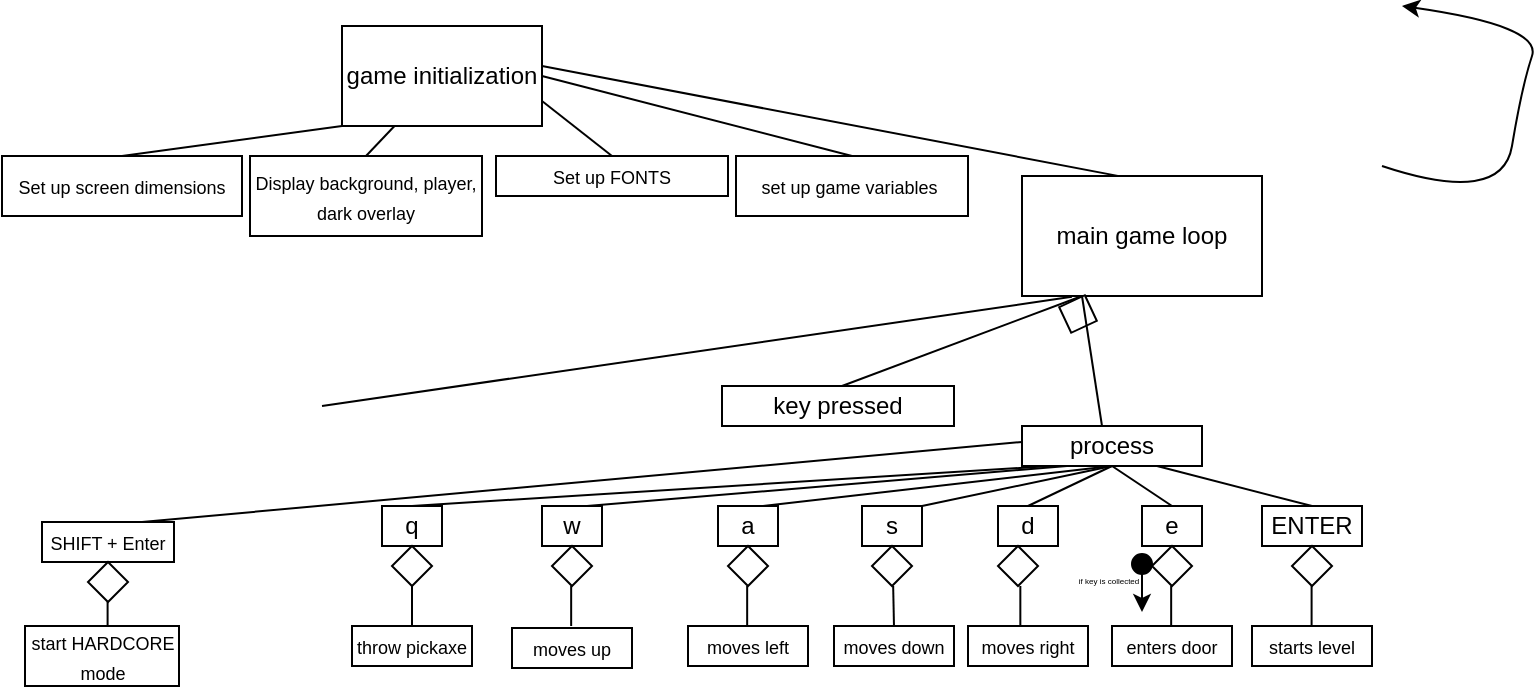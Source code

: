 <mxfile version="26.2.9">
  <diagram name="Page-1" id="0pcNmzw02PAVXQzV3ASt">
    <mxGraphModel dx="1014" dy="560" grid="1" gridSize="10" guides="1" tooltips="1" connect="1" arrows="1" fold="1" page="1" pageScale="1" pageWidth="827" pageHeight="1169" math="0" shadow="0">
      <root>
        <mxCell id="0" />
        <mxCell id="1" parent="0" />
        <mxCell id="d_ZuPO5NHQpU5u4CnmWL-1" value="game initialization" style="rounded=0;whiteSpace=wrap;html=1;" vertex="1" parent="1">
          <mxGeometry x="180" y="20" width="100" height="50" as="geometry" />
        </mxCell>
        <mxCell id="d_ZuPO5NHQpU5u4CnmWL-2" value="" style="endArrow=none;html=1;rounded=0;entryX=0;entryY=1;entryDx=0;entryDy=0;exitX=0.5;exitY=0;exitDx=0;exitDy=0;" edge="1" parent="1" source="d_ZuPO5NHQpU5u4CnmWL-3" target="d_ZuPO5NHQpU5u4CnmWL-1">
          <mxGeometry width="50" height="50" relative="1" as="geometry">
            <mxPoint x="280" y="70" as="sourcePoint" />
            <mxPoint x="360" y="50" as="targetPoint" />
          </mxGeometry>
        </mxCell>
        <mxCell id="d_ZuPO5NHQpU5u4CnmWL-3" value="&lt;font style=&quot;font-size: 9px;&quot;&gt;Set up screen dimensions&lt;/font&gt;" style="rounded=0;whiteSpace=wrap;html=1;" vertex="1" parent="1">
          <mxGeometry x="10" y="85" width="120" height="30" as="geometry" />
        </mxCell>
        <mxCell id="d_ZuPO5NHQpU5u4CnmWL-7" value="&lt;font style=&quot;font-size: 9px;&quot;&gt;Display background, player, dark overlay&lt;/font&gt;" style="rounded=0;whiteSpace=wrap;html=1;" vertex="1" parent="1">
          <mxGeometry x="134" y="85" width="116" height="40" as="geometry" />
        </mxCell>
        <mxCell id="d_ZuPO5NHQpU5u4CnmWL-8" value="&lt;font style=&quot;font-size: 9px;&quot;&gt;Set up FONTS&lt;/font&gt;" style="rounded=0;whiteSpace=wrap;html=1;" vertex="1" parent="1">
          <mxGeometry x="257" y="85" width="116" height="20" as="geometry" />
        </mxCell>
        <mxCell id="d_ZuPO5NHQpU5u4CnmWL-9" value="" style="endArrow=none;html=1;rounded=0;exitX=0.5;exitY=0;exitDx=0;exitDy=0;entryX=1;entryY=0.75;entryDx=0;entryDy=0;" edge="1" parent="1" source="d_ZuPO5NHQpU5u4CnmWL-8" target="d_ZuPO5NHQpU5u4CnmWL-1">
          <mxGeometry width="50" height="50" relative="1" as="geometry">
            <mxPoint x="400" y="100" as="sourcePoint" />
            <mxPoint x="450" y="50" as="targetPoint" />
          </mxGeometry>
        </mxCell>
        <mxCell id="d_ZuPO5NHQpU5u4CnmWL-12" value="" style="endArrow=none;html=1;rounded=0;exitX=0.5;exitY=0;exitDx=0;exitDy=0;" edge="1" parent="1" source="d_ZuPO5NHQpU5u4CnmWL-7" target="d_ZuPO5NHQpU5u4CnmWL-1">
          <mxGeometry width="50" height="50" relative="1" as="geometry">
            <mxPoint x="350" y="170" as="sourcePoint" />
            <mxPoint x="400" y="130" as="targetPoint" />
          </mxGeometry>
        </mxCell>
        <mxCell id="d_ZuPO5NHQpU5u4CnmWL-13" value="" style="endArrow=none;html=1;rounded=0;exitX=0.47;exitY=0.026;exitDx=0;exitDy=0;exitPerimeter=0;" edge="1" parent="1" source="d_ZuPO5NHQpU5u4CnmWL-14">
          <mxGeometry width="50" height="50" relative="1" as="geometry">
            <mxPoint x="570" y="90" as="sourcePoint" />
            <mxPoint x="280" y="40" as="targetPoint" />
          </mxGeometry>
        </mxCell>
        <mxCell id="d_ZuPO5NHQpU5u4CnmWL-14" value="main game loop" style="rounded=0;whiteSpace=wrap;html=1;" vertex="1" parent="1">
          <mxGeometry x="520" y="95" width="120" height="60" as="geometry" />
        </mxCell>
        <mxCell id="d_ZuPO5NHQpU5u4CnmWL-16" value="" style="curved=1;endArrow=classic;html=1;rounded=0;" edge="1" parent="1">
          <mxGeometry width="50" height="50" relative="1" as="geometry">
            <mxPoint x="700" y="90" as="sourcePoint" />
            <mxPoint x="710" y="10" as="targetPoint" />
            <Array as="points">
              <mxPoint x="760" y="110" />
              <mxPoint x="770" y="50" />
              <mxPoint x="780" y="20" />
            </Array>
          </mxGeometry>
        </mxCell>
        <mxCell id="d_ZuPO5NHQpU5u4CnmWL-19" value="&lt;font style=&quot;font-size: 9px;&quot;&gt;set up game variables&amp;nbsp;&lt;/font&gt;" style="rounded=0;whiteSpace=wrap;html=1;" vertex="1" parent="1">
          <mxGeometry x="377" y="85" width="116" height="30" as="geometry" />
        </mxCell>
        <mxCell id="d_ZuPO5NHQpU5u4CnmWL-23" value="" style="endArrow=none;html=1;rounded=0;exitX=0.5;exitY=0;exitDx=0;exitDy=0;entryX=1;entryY=0.5;entryDx=0;entryDy=0;" edge="1" parent="1" source="d_ZuPO5NHQpU5u4CnmWL-19" target="d_ZuPO5NHQpU5u4CnmWL-1">
          <mxGeometry width="50" height="50" relative="1" as="geometry">
            <mxPoint x="230" y="110" as="sourcePoint" />
            <mxPoint x="280" y="60" as="targetPoint" />
          </mxGeometry>
        </mxCell>
        <mxCell id="d_ZuPO5NHQpU5u4CnmWL-25" value="" style="endArrow=none;html=1;rounded=0;entryX=0.208;entryY=1.007;entryDx=0;entryDy=0;entryPerimeter=0;" edge="1" parent="1" target="d_ZuPO5NHQpU5u4CnmWL-14">
          <mxGeometry width="50" height="50" relative="1" as="geometry">
            <mxPoint x="170" y="210" as="sourcePoint" />
            <mxPoint x="540" y="160" as="targetPoint" />
          </mxGeometry>
        </mxCell>
        <mxCell id="d_ZuPO5NHQpU5u4CnmWL-27" value="" style="endArrow=none;html=1;rounded=0;entryX=0.25;entryY=1;entryDx=0;entryDy=0;" edge="1" parent="1" source="d_ZuPO5NHQpU5u4CnmWL-24" target="d_ZuPO5NHQpU5u4CnmWL-14">
          <mxGeometry width="50" height="50" relative="1" as="geometry">
            <mxPoint x="430" y="200" as="sourcePoint" />
            <mxPoint x="550" y="160" as="targetPoint" />
          </mxGeometry>
        </mxCell>
        <mxCell id="d_ZuPO5NHQpU5u4CnmWL-28" value="key pressed" style="rounded=0;whiteSpace=wrap;html=1;" vertex="1" parent="1">
          <mxGeometry x="370" y="200" width="116" height="20" as="geometry" />
        </mxCell>
        <mxCell id="d_ZuPO5NHQpU5u4CnmWL-29" value="" style="endArrow=none;html=1;rounded=0;entryX=0.25;entryY=1;entryDx=0;entryDy=0;" edge="1" parent="1" target="d_ZuPO5NHQpU5u4CnmWL-14">
          <mxGeometry width="50" height="50" relative="1" as="geometry">
            <mxPoint x="430" y="200" as="sourcePoint" />
            <mxPoint x="550" y="155" as="targetPoint" />
          </mxGeometry>
        </mxCell>
        <mxCell id="d_ZuPO5NHQpU5u4CnmWL-24" value="" style="rhombus;whiteSpace=wrap;html=1;rotation=20;" vertex="1" parent="1">
          <mxGeometry x="538" y="154" width="20" height="20" as="geometry" />
        </mxCell>
        <mxCell id="d_ZuPO5NHQpU5u4CnmWL-30" value="" style="endArrow=none;html=1;rounded=0;entryX=0.25;entryY=1;entryDx=0;entryDy=0;" edge="1" parent="1" target="d_ZuPO5NHQpU5u4CnmWL-14">
          <mxGeometry width="50" height="50" relative="1" as="geometry">
            <mxPoint x="560" y="220" as="sourcePoint" />
            <mxPoint x="580" y="180" as="targetPoint" />
          </mxGeometry>
        </mxCell>
        <mxCell id="d_ZuPO5NHQpU5u4CnmWL-31" value="process" style="rounded=0;whiteSpace=wrap;html=1;" vertex="1" parent="1">
          <mxGeometry x="520" y="220" width="90" height="20" as="geometry" />
        </mxCell>
        <mxCell id="d_ZuPO5NHQpU5u4CnmWL-32" value="" style="endArrow=none;html=1;rounded=0;entryX=0.25;entryY=1;entryDx=0;entryDy=0;exitX=0.5;exitY=0;exitDx=0;exitDy=0;" edge="1" parent="1" source="d_ZuPO5NHQpU5u4CnmWL-34">
          <mxGeometry width="50" height="50" relative="1" as="geometry">
            <mxPoint x="300" y="260" as="sourcePoint" />
            <mxPoint x="534" y="240" as="targetPoint" />
          </mxGeometry>
        </mxCell>
        <mxCell id="d_ZuPO5NHQpU5u4CnmWL-34" value="q" style="rounded=0;whiteSpace=wrap;html=1;" vertex="1" parent="1">
          <mxGeometry x="200" y="260" width="30" height="20" as="geometry" />
        </mxCell>
        <mxCell id="d_ZuPO5NHQpU5u4CnmWL-36" value="w" style="rounded=0;whiteSpace=wrap;html=1;" vertex="1" parent="1">
          <mxGeometry x="280" y="260" width="30" height="20" as="geometry" />
        </mxCell>
        <mxCell id="d_ZuPO5NHQpU5u4CnmWL-37" value="a" style="rounded=0;whiteSpace=wrap;html=1;" vertex="1" parent="1">
          <mxGeometry x="368" y="260" width="30" height="20" as="geometry" />
        </mxCell>
        <mxCell id="d_ZuPO5NHQpU5u4CnmWL-38" value="s" style="rounded=0;whiteSpace=wrap;html=1;" vertex="1" parent="1">
          <mxGeometry x="440" y="260" width="30" height="20" as="geometry" />
        </mxCell>
        <mxCell id="d_ZuPO5NHQpU5u4CnmWL-39" value="d" style="rounded=0;whiteSpace=wrap;html=1;" vertex="1" parent="1">
          <mxGeometry x="508" y="260" width="30" height="20" as="geometry" />
        </mxCell>
        <mxCell id="d_ZuPO5NHQpU5u4CnmWL-40" value="e" style="rounded=0;whiteSpace=wrap;html=1;" vertex="1" parent="1">
          <mxGeometry x="580" y="260" width="30" height="20" as="geometry" />
        </mxCell>
        <mxCell id="d_ZuPO5NHQpU5u4CnmWL-41" value="ENTER" style="rounded=0;whiteSpace=wrap;html=1;" vertex="1" parent="1">
          <mxGeometry x="640" y="260" width="50" height="20" as="geometry" />
        </mxCell>
        <mxCell id="d_ZuPO5NHQpU5u4CnmWL-42" value="" style="endArrow=none;html=1;rounded=0;entryX=0.25;entryY=1;entryDx=0;entryDy=0;exitX=0.75;exitY=0;exitDx=0;exitDy=0;" edge="1" parent="1" source="d_ZuPO5NHQpU5u4CnmWL-36" target="d_ZuPO5NHQpU5u4CnmWL-31">
          <mxGeometry width="50" height="50" relative="1" as="geometry">
            <mxPoint x="305" y="270" as="sourcePoint" />
            <mxPoint x="544" y="250" as="targetPoint" />
          </mxGeometry>
        </mxCell>
        <mxCell id="d_ZuPO5NHQpU5u4CnmWL-43" value="" style="endArrow=none;html=1;rounded=0;entryX=0.5;entryY=1;entryDx=0;entryDy=0;exitX=0.75;exitY=0;exitDx=0;exitDy=0;" edge="1" parent="1" source="d_ZuPO5NHQpU5u4CnmWL-37" target="d_ZuPO5NHQpU5u4CnmWL-31">
          <mxGeometry width="50" height="50" relative="1" as="geometry">
            <mxPoint x="383" y="270" as="sourcePoint" />
            <mxPoint x="553" y="250" as="targetPoint" />
          </mxGeometry>
        </mxCell>
        <mxCell id="d_ZuPO5NHQpU5u4CnmWL-44" value="" style="endArrow=none;html=1;rounded=0;entryX=0.5;entryY=1;entryDx=0;entryDy=0;exitX=1;exitY=0;exitDx=0;exitDy=0;" edge="1" parent="1" source="d_ZuPO5NHQpU5u4CnmWL-38" target="d_ZuPO5NHQpU5u4CnmWL-31">
          <mxGeometry width="50" height="50" relative="1" as="geometry">
            <mxPoint x="446" y="270" as="sourcePoint" />
            <mxPoint x="575" y="250" as="targetPoint" />
          </mxGeometry>
        </mxCell>
        <mxCell id="d_ZuPO5NHQpU5u4CnmWL-45" value="" style="endArrow=none;html=1;rounded=0;entryX=0.5;entryY=1;entryDx=0;entryDy=0;exitX=0.5;exitY=0;exitDx=0;exitDy=0;" edge="1" parent="1" source="d_ZuPO5NHQpU5u4CnmWL-39" target="d_ZuPO5NHQpU5u4CnmWL-31">
          <mxGeometry width="50" height="50" relative="1" as="geometry">
            <mxPoint x="500" y="270" as="sourcePoint" />
            <mxPoint x="575" y="250" as="targetPoint" />
          </mxGeometry>
        </mxCell>
        <mxCell id="d_ZuPO5NHQpU5u4CnmWL-47" value="" style="endArrow=none;html=1;rounded=0;entryX=0.5;entryY=1;entryDx=0;entryDy=0;exitX=0.5;exitY=0;exitDx=0;exitDy=0;" edge="1" parent="1" source="d_ZuPO5NHQpU5u4CnmWL-40" target="d_ZuPO5NHQpU5u4CnmWL-31">
          <mxGeometry width="50" height="50" relative="1" as="geometry">
            <mxPoint x="533" y="270" as="sourcePoint" />
            <mxPoint x="575" y="250" as="targetPoint" />
          </mxGeometry>
        </mxCell>
        <mxCell id="d_ZuPO5NHQpU5u4CnmWL-48" value="" style="endArrow=none;html=1;rounded=0;entryX=0.75;entryY=1;entryDx=0;entryDy=0;exitX=0.5;exitY=0;exitDx=0;exitDy=0;" edge="1" parent="1" source="d_ZuPO5NHQpU5u4CnmWL-41" target="d_ZuPO5NHQpU5u4CnmWL-31">
          <mxGeometry width="50" height="50" relative="1" as="geometry">
            <mxPoint x="543" y="280" as="sourcePoint" />
            <mxPoint x="585" y="260" as="targetPoint" />
          </mxGeometry>
        </mxCell>
        <mxCell id="d_ZuPO5NHQpU5u4CnmWL-50" value="" style="endArrow=none;html=1;rounded=0;" edge="1" parent="1">
          <mxGeometry width="50" height="50" relative="1" as="geometry">
            <mxPoint x="215" y="320" as="sourcePoint" />
            <mxPoint x="215" y="300" as="targetPoint" />
          </mxGeometry>
        </mxCell>
        <mxCell id="d_ZuPO5NHQpU5u4CnmWL-51" value="" style="rhombus;whiteSpace=wrap;html=1;" vertex="1" parent="1">
          <mxGeometry x="205" y="280" width="20" height="20" as="geometry" />
        </mxCell>
        <mxCell id="d_ZuPO5NHQpU5u4CnmWL-53" value="" style="rhombus;whiteSpace=wrap;html=1;" vertex="1" parent="1">
          <mxGeometry x="285" y="280" width="20" height="20" as="geometry" />
        </mxCell>
        <mxCell id="d_ZuPO5NHQpU5u4CnmWL-54" value="" style="endArrow=none;html=1;rounded=0;" edge="1" parent="1">
          <mxGeometry width="50" height="50" relative="1" as="geometry">
            <mxPoint x="294.58" y="320" as="sourcePoint" />
            <mxPoint x="294.58" y="300" as="targetPoint" />
          </mxGeometry>
        </mxCell>
        <mxCell id="d_ZuPO5NHQpU5u4CnmWL-55" value="" style="endArrow=none;html=1;rounded=0;" edge="1" parent="1">
          <mxGeometry width="50" height="50" relative="1" as="geometry">
            <mxPoint x="382.58" y="320" as="sourcePoint" />
            <mxPoint x="382.58" y="300" as="targetPoint" />
          </mxGeometry>
        </mxCell>
        <mxCell id="d_ZuPO5NHQpU5u4CnmWL-56" value="" style="endArrow=none;html=1;rounded=0;" edge="1" parent="1">
          <mxGeometry width="50" height="50" relative="1" as="geometry">
            <mxPoint x="456" y="320" as="sourcePoint" />
            <mxPoint x="455.58" y="300" as="targetPoint" />
          </mxGeometry>
        </mxCell>
        <mxCell id="d_ZuPO5NHQpU5u4CnmWL-57" value="" style="endArrow=none;html=1;rounded=0;" edge="1" parent="1">
          <mxGeometry width="50" height="50" relative="1" as="geometry">
            <mxPoint x="519.17" y="320" as="sourcePoint" />
            <mxPoint x="519.17" y="300" as="targetPoint" />
          </mxGeometry>
        </mxCell>
        <mxCell id="d_ZuPO5NHQpU5u4CnmWL-58" value="" style="endArrow=none;html=1;rounded=0;" edge="1" parent="1">
          <mxGeometry width="50" height="50" relative="1" as="geometry">
            <mxPoint x="594.58" y="320" as="sourcePoint" />
            <mxPoint x="594.58" y="300" as="targetPoint" />
          </mxGeometry>
        </mxCell>
        <mxCell id="d_ZuPO5NHQpU5u4CnmWL-60" value="" style="rhombus;whiteSpace=wrap;html=1;" vertex="1" parent="1">
          <mxGeometry x="373" y="280" width="20" height="20" as="geometry" />
        </mxCell>
        <mxCell id="d_ZuPO5NHQpU5u4CnmWL-61" value="" style="rhombus;whiteSpace=wrap;html=1;" vertex="1" parent="1">
          <mxGeometry x="445" y="280" width="20" height="20" as="geometry" />
        </mxCell>
        <mxCell id="d_ZuPO5NHQpU5u4CnmWL-62" value="" style="rhombus;whiteSpace=wrap;html=1;" vertex="1" parent="1">
          <mxGeometry x="508" y="280" width="20" height="20" as="geometry" />
        </mxCell>
        <mxCell id="d_ZuPO5NHQpU5u4CnmWL-63" value="" style="rhombus;whiteSpace=wrap;html=1;" vertex="1" parent="1">
          <mxGeometry x="585" y="280" width="20" height="20" as="geometry" />
        </mxCell>
        <mxCell id="d_ZuPO5NHQpU5u4CnmWL-64" value="&lt;font style=&quot;font-size: 9px;&quot;&gt;throw pickaxe&lt;/font&gt;" style="rounded=0;whiteSpace=wrap;html=1;" vertex="1" parent="1">
          <mxGeometry x="185" y="320" width="60" height="20" as="geometry" />
        </mxCell>
        <mxCell id="d_ZuPO5NHQpU5u4CnmWL-65" value="&lt;font style=&quot;font-size: 9px;&quot;&gt;moves up&lt;/font&gt;" style="rounded=0;whiteSpace=wrap;html=1;" vertex="1" parent="1">
          <mxGeometry x="265" y="321" width="60" height="20" as="geometry" />
        </mxCell>
        <mxCell id="d_ZuPO5NHQpU5u4CnmWL-66" value="&lt;font style=&quot;font-size: 9px;&quot;&gt;moves left&lt;/font&gt;" style="rounded=0;whiteSpace=wrap;html=1;" vertex="1" parent="1">
          <mxGeometry x="353" y="320" width="60" height="20" as="geometry" />
        </mxCell>
        <mxCell id="d_ZuPO5NHQpU5u4CnmWL-72" value="&lt;font style=&quot;font-size: 9px;&quot;&gt;moves down&lt;/font&gt;" style="rounded=0;whiteSpace=wrap;html=1;" vertex="1" parent="1">
          <mxGeometry x="426" y="320" width="60" height="20" as="geometry" />
        </mxCell>
        <mxCell id="d_ZuPO5NHQpU5u4CnmWL-73" value="&lt;font style=&quot;font-size: 9px;&quot;&gt;moves right&lt;/font&gt;" style="rounded=0;whiteSpace=wrap;html=1;" vertex="1" parent="1">
          <mxGeometry x="493" y="320" width="60" height="20" as="geometry" />
        </mxCell>
        <mxCell id="d_ZuPO5NHQpU5u4CnmWL-74" value="&lt;font style=&quot;font-size: 9px;&quot;&gt;enters door&lt;/font&gt;" style="rounded=0;whiteSpace=wrap;html=1;" vertex="1" parent="1">
          <mxGeometry x="565" y="320" width="60" height="20" as="geometry" />
        </mxCell>
        <mxCell id="d_ZuPO5NHQpU5u4CnmWL-75" value="" style="ellipse;whiteSpace=wrap;html=1;aspect=fixed;fillColor=#000000;" vertex="1" parent="1">
          <mxGeometry x="575" y="284" width="10" height="10" as="geometry" />
        </mxCell>
        <mxCell id="d_ZuPO5NHQpU5u4CnmWL-76" value="" style="endArrow=classic;html=1;rounded=0;exitX=0.5;exitY=1;exitDx=0;exitDy=0;" edge="1" parent="1">
          <mxGeometry width="50" height="50" relative="1" as="geometry">
            <mxPoint x="580" y="293" as="sourcePoint" />
            <mxPoint x="580" y="313" as="targetPoint" />
          </mxGeometry>
        </mxCell>
        <mxCell id="d_ZuPO5NHQpU5u4CnmWL-77" value="&lt;font style=&quot;font-size: 4px;&quot;&gt;if key is collected&lt;/font&gt;" style="text;html=1;align=center;verticalAlign=middle;resizable=0;points=[];autosize=1;strokeColor=none;fillColor=none;" vertex="1" parent="1">
          <mxGeometry x="538" y="280" width="50" height="30" as="geometry" />
        </mxCell>
        <mxCell id="d_ZuPO5NHQpU5u4CnmWL-78" value="" style="rhombus;whiteSpace=wrap;html=1;" vertex="1" parent="1">
          <mxGeometry x="655" y="280" width="20" height="20" as="geometry" />
        </mxCell>
        <mxCell id="d_ZuPO5NHQpU5u4CnmWL-79" value="" style="endArrow=none;html=1;rounded=0;" edge="1" parent="1">
          <mxGeometry width="50" height="50" relative="1" as="geometry">
            <mxPoint x="664.8" y="320" as="sourcePoint" />
            <mxPoint x="664.8" y="300" as="targetPoint" />
          </mxGeometry>
        </mxCell>
        <mxCell id="d_ZuPO5NHQpU5u4CnmWL-80" value="&lt;font style=&quot;font-size: 9px;&quot;&gt;starts level&lt;/font&gt;" style="rounded=0;whiteSpace=wrap;html=1;" vertex="1" parent="1">
          <mxGeometry x="635" y="320" width="60" height="20" as="geometry" />
        </mxCell>
        <mxCell id="d_ZuPO5NHQpU5u4CnmWL-82" value="" style="endArrow=none;html=1;rounded=0;entryX=0.25;entryY=1;entryDx=0;entryDy=0;" edge="1" parent="1">
          <mxGeometry width="50" height="50" relative="1" as="geometry">
            <mxPoint x="80" y="268" as="sourcePoint" />
            <mxPoint x="520" y="228" as="targetPoint" />
          </mxGeometry>
        </mxCell>
        <mxCell id="d_ZuPO5NHQpU5u4CnmWL-84" value="&lt;font style=&quot;font-size: 9px;&quot;&gt;SHIFT + Enter&lt;/font&gt;" style="rounded=0;whiteSpace=wrap;html=1;" vertex="1" parent="1">
          <mxGeometry x="30" y="268" width="66" height="20" as="geometry" />
        </mxCell>
        <mxCell id="d_ZuPO5NHQpU5u4CnmWL-85" value="" style="rhombus;whiteSpace=wrap;html=1;" vertex="1" parent="1">
          <mxGeometry x="53" y="288" width="20" height="20" as="geometry" />
        </mxCell>
        <mxCell id="d_ZuPO5NHQpU5u4CnmWL-86" value="" style="endArrow=none;html=1;rounded=0;" edge="1" parent="1">
          <mxGeometry width="50" height="50" relative="1" as="geometry">
            <mxPoint x="62.8" y="328" as="sourcePoint" />
            <mxPoint x="62.8" y="308" as="targetPoint" />
          </mxGeometry>
        </mxCell>
        <mxCell id="d_ZuPO5NHQpU5u4CnmWL-87" value="&lt;font style=&quot;font-size: 9px;&quot;&gt;start HARDCORE mode&lt;/font&gt;" style="rounded=0;whiteSpace=wrap;html=1;" vertex="1" parent="1">
          <mxGeometry x="21.5" y="320" width="77" height="30" as="geometry" />
        </mxCell>
      </root>
    </mxGraphModel>
  </diagram>
</mxfile>
